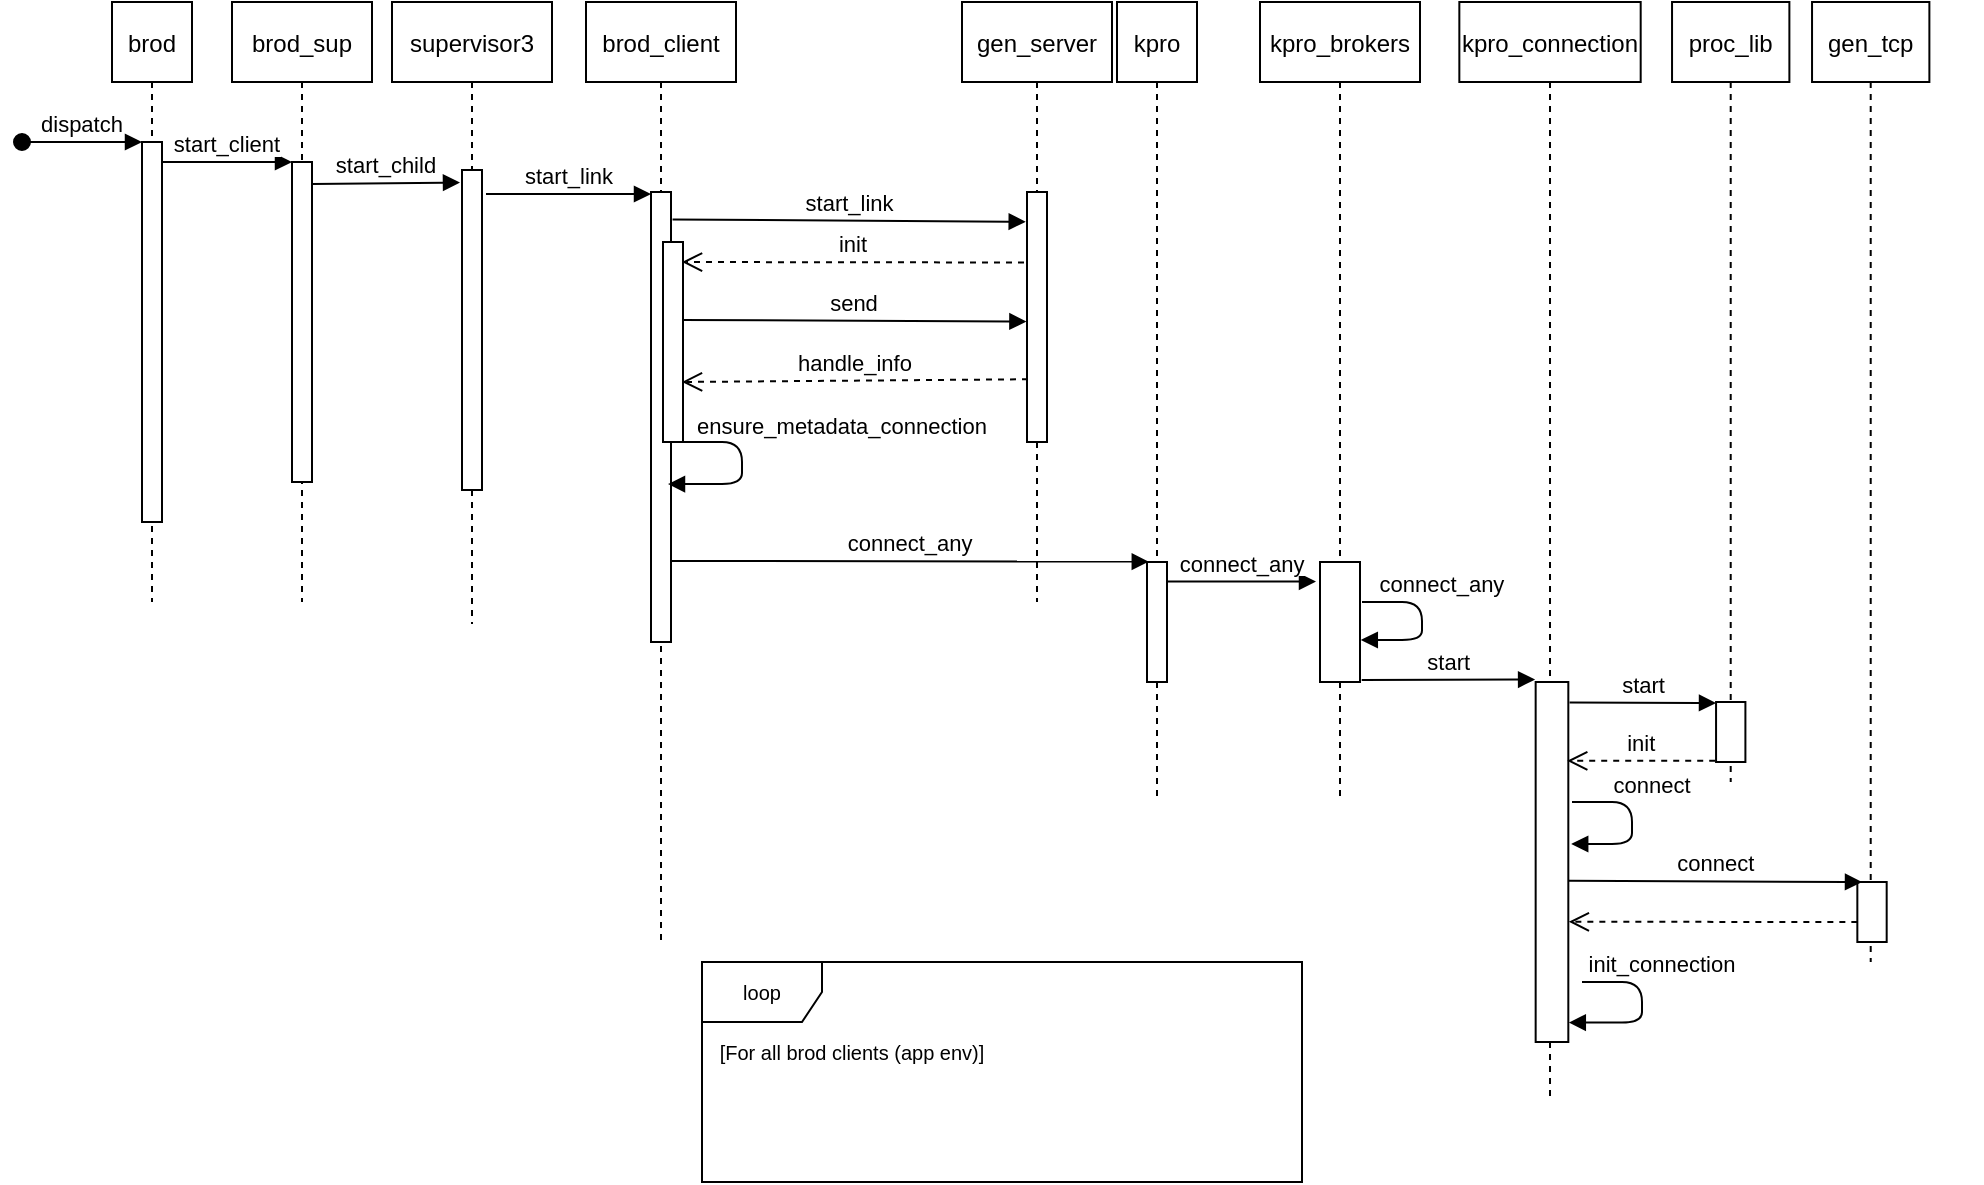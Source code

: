 <mxfile version="15.4.1" type="github">
  <diagram id="kgpKYQtTHZ0yAKxKKP6v" name="Page-1">
    <mxGraphModel dx="615" dy="289" grid="1" gridSize="10" guides="1" tooltips="1" connect="1" arrows="1" fold="1" page="1" pageScale="1" pageWidth="850" pageHeight="1100" math="0" shadow="0">
      <root>
        <mxCell id="0" />
        <mxCell id="1" parent="0" />
        <mxCell id="oCFvWuckjjxUo72c100m-10" value="loop" style="shape=umlFrame;whiteSpace=wrap;html=1;fontSize=10;" vertex="1" parent="1">
          <mxGeometry x="370" y="560" width="300" height="110" as="geometry" />
        </mxCell>
        <mxCell id="3nuBFxr9cyL0pnOWT2aG-8" value="start_client" style="verticalAlign=bottom;endArrow=block;entryX=0;entryY=0;shadow=0;strokeWidth=1;" parent="1" source="3nuBFxr9cyL0pnOWT2aG-2" target="3nuBFxr9cyL0pnOWT2aG-6" edge="1">
          <mxGeometry relative="1" as="geometry">
            <mxPoint x="200" y="160" as="sourcePoint" />
          </mxGeometry>
        </mxCell>
        <mxCell id="oCFvWuckjjxUo72c100m-1" value="supervisor3" style="shape=umlLifeline;perimeter=lifelinePerimeter;container=0;collapsible=0;recursiveResize=0;rounded=0;shadow=0;strokeWidth=1;" vertex="1" parent="1">
          <mxGeometry x="215" y="80" width="80" height="311" as="geometry" />
        </mxCell>
        <mxCell id="oCFvWuckjjxUo72c100m-2" value="" style="points=[];perimeter=orthogonalPerimeter;rounded=0;shadow=0;strokeWidth=1;" vertex="1" parent="1">
          <mxGeometry x="250" y="164" width="10" height="160" as="geometry" />
        </mxCell>
        <mxCell id="oCFvWuckjjxUo72c100m-11" value="[For all brod clients (app env)]" style="text;html=1;strokeColor=none;fillColor=none;align=center;verticalAlign=middle;whiteSpace=wrap;rounded=0;fontSize=10;" vertex="1" parent="1">
          <mxGeometry x="370" y="590" width="150" height="30" as="geometry" />
        </mxCell>
        <mxCell id="oCFvWuckjjxUo72c100m-14" value="start_link" style="verticalAlign=bottom;endArrow=block;shadow=0;strokeWidth=1;elbow=vertical;exitX=1.2;exitY=0.075;exitDx=0;exitDy=0;exitPerimeter=0;" edge="1" parent="1" source="oCFvWuckjjxUo72c100m-2" target="oCFvWuckjjxUo72c100m-13">
          <mxGeometry relative="1" as="geometry">
            <mxPoint x="590" y="160" as="sourcePoint" />
            <mxPoint x="760" y="160.0" as="targetPoint" />
          </mxGeometry>
        </mxCell>
        <mxCell id="oCFvWuckjjxUo72c100m-9" value="start_child" style="verticalAlign=bottom;endArrow=block;entryX=-0.1;entryY=0.039;shadow=0;strokeWidth=1;entryDx=0;entryDy=0;entryPerimeter=0;elbow=vertical;" edge="1" parent="1" target="oCFvWuckjjxUo72c100m-2">
          <mxGeometry x="235" y="80" as="geometry">
            <mxPoint x="175" y="171" as="sourcePoint" />
            <mxPoint x="460" y="170.0" as="targetPoint" />
          </mxGeometry>
        </mxCell>
        <mxCell id="oCFvWuckjjxUo72c100m-16" value="" style="group" vertex="1" connectable="0" parent="1">
          <mxGeometry x="135" y="80" width="70" height="300" as="geometry" />
        </mxCell>
        <mxCell id="3nuBFxr9cyL0pnOWT2aG-5" value="brod_sup" style="shape=umlLifeline;perimeter=lifelinePerimeter;container=0;collapsible=0;recursiveResize=0;rounded=0;shadow=0;strokeWidth=1;" parent="oCFvWuckjjxUo72c100m-16" vertex="1">
          <mxGeometry width="70" height="300" as="geometry" />
        </mxCell>
        <mxCell id="3nuBFxr9cyL0pnOWT2aG-6" value="" style="points=[];perimeter=orthogonalPerimeter;rounded=0;shadow=0;strokeWidth=1;" parent="oCFvWuckjjxUo72c100m-16" vertex="1">
          <mxGeometry x="30" y="80" width="10" height="160" as="geometry" />
        </mxCell>
        <mxCell id="3nuBFxr9cyL0pnOWT2aG-3" value="dispatch" style="verticalAlign=bottom;startArrow=oval;endArrow=block;startSize=8;shadow=0;strokeWidth=1;" parent="1" target="3nuBFxr9cyL0pnOWT2aG-2" edge="1">
          <mxGeometry x="45" y="80" as="geometry">
            <mxPoint x="30" y="150" as="sourcePoint" />
          </mxGeometry>
        </mxCell>
        <mxCell id="oCFvWuckjjxUo72c100m-18" value="" style="group" vertex="1" connectable="0" parent="1">
          <mxGeometry x="312" y="80" width="75" height="470" as="geometry" />
        </mxCell>
        <mxCell id="oCFvWuckjjxUo72c100m-12" value="brod_client" style="shape=umlLifeline;perimeter=lifelinePerimeter;container=0;collapsible=0;recursiveResize=0;rounded=0;shadow=0;strokeWidth=1;" vertex="1" parent="oCFvWuckjjxUo72c100m-18">
          <mxGeometry width="75" height="470" as="geometry" />
        </mxCell>
        <mxCell id="oCFvWuckjjxUo72c100m-13" value="" style="points=[];perimeter=orthogonalPerimeter;rounded=0;shadow=0;strokeWidth=1;" vertex="1" parent="oCFvWuckjjxUo72c100m-18">
          <mxGeometry x="32.5" y="95" width="10" height="225" as="geometry" />
        </mxCell>
        <mxCell id="oCFvWuckjjxUo72c100m-26" value="" style="points=[];perimeter=orthogonalPerimeter;rounded=0;shadow=0;strokeWidth=1;" vertex="1" parent="oCFvWuckjjxUo72c100m-18">
          <mxGeometry x="38.5" y="120" width="10" height="100" as="geometry" />
        </mxCell>
        <mxCell id="oCFvWuckjjxUo72c100m-19" value="" style="group" vertex="1" connectable="0" parent="1">
          <mxGeometry x="500" y="80" width="75" height="300" as="geometry" />
        </mxCell>
        <mxCell id="oCFvWuckjjxUo72c100m-20" value="gen_server" style="shape=umlLifeline;perimeter=lifelinePerimeter;container=0;collapsible=0;recursiveResize=0;rounded=0;shadow=0;strokeWidth=1;" vertex="1" parent="oCFvWuckjjxUo72c100m-19">
          <mxGeometry width="75" height="300" as="geometry" />
        </mxCell>
        <mxCell id="oCFvWuckjjxUo72c100m-21" value="" style="points=[];perimeter=orthogonalPerimeter;rounded=0;shadow=0;strokeWidth=1;" vertex="1" parent="oCFvWuckjjxUo72c100m-19">
          <mxGeometry x="32.5" y="95" width="10" height="125" as="geometry" />
        </mxCell>
        <mxCell id="oCFvWuckjjxUo72c100m-22" value="start_link" style="verticalAlign=bottom;endArrow=block;shadow=0;strokeWidth=1;elbow=vertical;exitX=1.079;exitY=0.061;exitDx=0;exitDy=0;exitPerimeter=0;entryX=-0.064;entryY=0.119;entryDx=0;entryDy=0;entryPerimeter=0;" edge="1" parent="1" source="oCFvWuckjjxUo72c100m-13" target="oCFvWuckjjxUo72c100m-21">
          <mxGeometry relative="1" as="geometry">
            <mxPoint x="410" y="186" as="sourcePoint" />
            <mxPoint x="520" y="189" as="targetPoint" />
          </mxGeometry>
        </mxCell>
        <mxCell id="oCFvWuckjjxUo72c100m-23" value="init" style="verticalAlign=bottom;endArrow=open;dashed=1;endSize=8;shadow=0;strokeWidth=1;exitX=-0.15;exitY=0.282;exitDx=0;exitDy=0;exitPerimeter=0;" edge="1" parent="1" source="oCFvWuckjjxUo72c100m-21">
          <mxGeometry relative="1" as="geometry">
            <mxPoint x="360" y="210" as="targetPoint" />
            <mxPoint x="430" y="210" as="sourcePoint" />
          </mxGeometry>
        </mxCell>
        <mxCell id="3nuBFxr9cyL0pnOWT2aG-1" value="brod" style="shape=umlLifeline;perimeter=lifelinePerimeter;container=0;collapsible=0;recursiveResize=0;rounded=0;shadow=0;strokeWidth=1;" parent="1" vertex="1">
          <mxGeometry x="75" y="80" width="40" height="300" as="geometry" />
        </mxCell>
        <mxCell id="3nuBFxr9cyL0pnOWT2aG-2" value="" style="points=[];perimeter=orthogonalPerimeter;rounded=0;shadow=0;strokeWidth=1;" parent="1" vertex="1">
          <mxGeometry x="90" y="150" width="10" height="190" as="geometry" />
        </mxCell>
        <mxCell id="oCFvWuckjjxUo72c100m-27" value="send" style="verticalAlign=bottom;endArrow=block;shadow=0;strokeWidth=1;elbow=vertical;entryX=-0.03;entryY=0.518;entryDx=0;entryDy=0;entryPerimeter=0;" edge="1" parent="1" target="oCFvWuckjjxUo72c100m-21">
          <mxGeometry relative="1" as="geometry">
            <mxPoint x="360" y="239" as="sourcePoint" />
            <mxPoint x="430" y="230" as="targetPoint" />
          </mxGeometry>
        </mxCell>
        <mxCell id="oCFvWuckjjxUo72c100m-28" value="handle_info" style="verticalAlign=bottom;endArrow=open;dashed=1;endSize=8;shadow=0;strokeWidth=1;exitX=0.05;exitY=0.749;exitDx=0;exitDy=0;exitPerimeter=0;" edge="1" parent="1" source="oCFvWuckjjxUo72c100m-21">
          <mxGeometry relative="1" as="geometry">
            <mxPoint x="360" y="270" as="targetPoint" />
            <mxPoint x="442.72" y="220.36" as="sourcePoint" />
          </mxGeometry>
        </mxCell>
        <mxCell id="oCFvWuckjjxUo72c100m-29" value="ensure_metadata_connection" style="verticalAlign=bottom;endArrow=block;shadow=0;strokeWidth=1;elbow=vertical;entryX=0.85;entryY=0.649;entryDx=0;entryDy=0;entryPerimeter=0;edgeStyle=entityRelationEdgeStyle;" edge="1" parent="1" target="oCFvWuckjjxUo72c100m-13">
          <mxGeometry x="-0.297" y="50" relative="1" as="geometry">
            <mxPoint x="360" y="300" as="sourcePoint" />
            <mxPoint x="442.44" y="249.48" as="targetPoint" />
            <mxPoint as="offset" />
          </mxGeometry>
        </mxCell>
        <mxCell id="oCFvWuckjjxUo72c100m-31" value="" style="group" vertex="1" connectable="0" parent="1">
          <mxGeometry x="560" y="80" width="75" height="400" as="geometry" />
        </mxCell>
        <mxCell id="oCFvWuckjjxUo72c100m-32" value="kpro" style="shape=umlLifeline;perimeter=lifelinePerimeter;container=0;collapsible=0;recursiveResize=0;rounded=0;shadow=0;strokeWidth=1;" vertex="1" parent="oCFvWuckjjxUo72c100m-31">
          <mxGeometry x="17.5" width="40" height="400" as="geometry" />
        </mxCell>
        <mxCell id="oCFvWuckjjxUo72c100m-33" value="" style="points=[];perimeter=orthogonalPerimeter;rounded=0;shadow=0;strokeWidth=1;" vertex="1" parent="oCFvWuckjjxUo72c100m-31">
          <mxGeometry x="32.5" y="280" width="10" height="60" as="geometry" />
        </mxCell>
        <mxCell id="oCFvWuckjjxUo72c100m-35" value="connect_any" style="verticalAlign=bottom;endArrow=block;shadow=0;strokeWidth=1;elbow=vertical;exitX=1.01;exitY=0.82;exitDx=0;exitDy=0;exitPerimeter=0;entryX=0.09;entryY=-0.003;entryDx=0;entryDy=0;entryPerimeter=0;" edge="1" parent="1" source="oCFvWuckjjxUo72c100m-13" target="oCFvWuckjjxUo72c100m-33">
          <mxGeometry relative="1" as="geometry">
            <mxPoint x="360" y="360" as="sourcePoint" />
            <mxPoint x="590" y="360" as="targetPoint" />
          </mxGeometry>
        </mxCell>
        <mxCell id="oCFvWuckjjxUo72c100m-36" value="" style="group" vertex="1" connectable="0" parent="1">
          <mxGeometry x="614" y="80" width="150" height="400" as="geometry" />
        </mxCell>
        <mxCell id="oCFvWuckjjxUo72c100m-37" value="kpro_brokers" style="shape=umlLifeline;perimeter=lifelinePerimeter;container=0;collapsible=0;recursiveResize=0;rounded=0;shadow=0;strokeWidth=1;" vertex="1" parent="oCFvWuckjjxUo72c100m-36">
          <mxGeometry x="35.0" width="80.0" height="400" as="geometry" />
        </mxCell>
        <mxCell id="oCFvWuckjjxUo72c100m-38" value="" style="points=[];perimeter=orthogonalPerimeter;rounded=0;shadow=0;strokeWidth=1;" vertex="1" parent="oCFvWuckjjxUo72c100m-36">
          <mxGeometry x="65.0" y="280" width="20.0" height="60" as="geometry" />
        </mxCell>
        <mxCell id="oCFvWuckjjxUo72c100m-39" value="connect_any" style="verticalAlign=bottom;endArrow=block;shadow=0;strokeWidth=1;elbow=vertical;entryX=-0.1;entryY=0.163;entryDx=0;entryDy=0;entryPerimeter=0;exitX=1.01;exitY=0.163;exitDx=0;exitDy=0;exitPerimeter=0;" edge="1" parent="1" source="oCFvWuckjjxUo72c100m-33" target="oCFvWuckjjxUo72c100m-38">
          <mxGeometry x="0.005" relative="1" as="geometry">
            <mxPoint x="610" y="370" as="sourcePoint" />
            <mxPoint x="603.4" y="369.82" as="targetPoint" />
            <mxPoint as="offset" />
          </mxGeometry>
        </mxCell>
        <mxCell id="oCFvWuckjjxUo72c100m-40" value="connect_any" style="verticalAlign=bottom;endArrow=block;shadow=0;strokeWidth=1;elbow=vertical;entryX=1.02;entryY=0.65;entryDx=0;entryDy=0;entryPerimeter=0;edgeStyle=entityRelationEdgeStyle;" edge="1" parent="1" target="oCFvWuckjjxUo72c100m-38">
          <mxGeometry x="-0.246" y="10" relative="1" as="geometry">
            <mxPoint x="700" y="380" as="sourcePoint" />
            <mxPoint x="363" y="331.025" as="targetPoint" />
            <mxPoint as="offset" />
          </mxGeometry>
        </mxCell>
        <mxCell id="oCFvWuckjjxUo72c100m-44" value="start" style="verticalAlign=bottom;endArrow=block;shadow=0;strokeWidth=1;elbow=vertical;exitX=1.043;exitY=0.983;exitDx=0;exitDy=0;exitPerimeter=0;entryX=-0.017;entryY=-0.007;entryDx=0;entryDy=0;entryPerimeter=0;" edge="1" parent="1" source="oCFvWuckjjxUo72c100m-38" target="oCFvWuckjjxUo72c100m-43">
          <mxGeometry x="0.005" relative="1" as="geometry">
            <mxPoint x="612.6" y="379.78" as="sourcePoint" />
            <mxPoint x="750" y="419" as="targetPoint" />
            <mxPoint as="offset" />
          </mxGeometry>
        </mxCell>
        <mxCell id="oCFvWuckjjxUo72c100m-41" value="" style="group" vertex="1" connectable="0" parent="1">
          <mxGeometry x="710" y="80" width="170" height="550" as="geometry" />
        </mxCell>
        <mxCell id="oCFvWuckjjxUo72c100m-42" value="kpro_connection" style="shape=umlLifeline;perimeter=lifelinePerimeter;container=0;collapsible=0;recursiveResize=0;rounded=0;shadow=0;strokeWidth=1;" vertex="1" parent="oCFvWuckjjxUo72c100m-41">
          <mxGeometry x="38.67" width="90.67" height="550" as="geometry" />
        </mxCell>
        <mxCell id="oCFvWuckjjxUo72c100m-43" value="" style="points=[];perimeter=orthogonalPerimeter;rounded=0;shadow=0;strokeWidth=1;" vertex="1" parent="oCFvWuckjjxUo72c100m-41">
          <mxGeometry x="76.83" y="340" width="16.33" height="180" as="geometry" />
        </mxCell>
        <mxCell id="oCFvWuckjjxUo72c100m-52" value="connect" style="verticalAlign=bottom;endArrow=block;shadow=0;strokeWidth=1;elbow=vertical;edgeStyle=entityRelationEdgeStyle;entryX=1.088;entryY=0.45;entryDx=0;entryDy=0;entryPerimeter=0;" edge="1" parent="oCFvWuckjjxUo72c100m-41" target="oCFvWuckjjxUo72c100m-43">
          <mxGeometry x="-0.246" y="10" relative="1" as="geometry">
            <mxPoint x="95" y="400" as="sourcePoint" />
            <mxPoint x="100" y="440" as="targetPoint" />
            <mxPoint as="offset" />
          </mxGeometry>
        </mxCell>
        <mxCell id="oCFvWuckjjxUo72c100m-58" value="init_connection" style="verticalAlign=bottom;endArrow=block;shadow=0;strokeWidth=1;elbow=vertical;edgeStyle=entityRelationEdgeStyle;entryX=1.015;entryY=0.946;entryDx=0;entryDy=0;entryPerimeter=0;" edge="1" parent="oCFvWuckjjxUo72c100m-41" target="oCFvWuckjjxUo72c100m-43">
          <mxGeometry x="-0.306" y="10" relative="1" as="geometry">
            <mxPoint x="100" y="490" as="sourcePoint" />
            <mxPoint x="190" y="490" as="targetPoint" />
            <mxPoint as="offset" />
          </mxGeometry>
        </mxCell>
        <mxCell id="oCFvWuckjjxUo72c100m-45" value="" style="group" vertex="1" connectable="0" parent="1">
          <mxGeometry x="830" y="80" width="110" height="460" as="geometry" />
        </mxCell>
        <mxCell id="oCFvWuckjjxUo72c100m-46" value="proc_lib" style="shape=umlLifeline;perimeter=lifelinePerimeter;container=0;collapsible=0;recursiveResize=0;rounded=0;shadow=0;strokeWidth=1;" vertex="1" parent="oCFvWuckjjxUo72c100m-45">
          <mxGeometry x="25.02" width="58.67" height="390" as="geometry" />
        </mxCell>
        <mxCell id="oCFvWuckjjxUo72c100m-47" value="" style="points=[];perimeter=orthogonalPerimeter;rounded=0;shadow=0;strokeWidth=1;" vertex="1" parent="oCFvWuckjjxUo72c100m-45">
          <mxGeometry x="47.03" y="350" width="14.67" height="30" as="geometry" />
        </mxCell>
        <mxCell id="oCFvWuckjjxUo72c100m-48" value="start" style="verticalAlign=bottom;endArrow=block;shadow=0;strokeWidth=1;elbow=vertical;entryX=-0.002;entryY=0.017;entryDx=0;entryDy=0;entryPerimeter=0;exitX=1.039;exitY=0.057;exitDx=0;exitDy=0;exitPerimeter=0;" edge="1" parent="1" source="oCFvWuckjjxUo72c100m-43" target="oCFvWuckjjxUo72c100m-47">
          <mxGeometry x="0.005" relative="1" as="geometry">
            <mxPoint x="810" y="431" as="sourcePoint" />
            <mxPoint x="880" y="470" as="targetPoint" />
            <mxPoint as="offset" />
          </mxGeometry>
        </mxCell>
        <mxCell id="oCFvWuckjjxUo72c100m-51" value="init" style="verticalAlign=bottom;endArrow=open;dashed=1;endSize=8;shadow=0;strokeWidth=1;exitX=-0.029;exitY=0.98;exitDx=0;exitDy=0;exitPerimeter=0;entryX=0.966;entryY=0.219;entryDx=0;entryDy=0;entryPerimeter=0;" edge="1" parent="1" source="oCFvWuckjjxUo72c100m-47" target="oCFvWuckjjxUo72c100m-43">
          <mxGeometry relative="1" as="geometry">
            <mxPoint x="810" y="459" as="targetPoint" />
            <mxPoint x="533" y="278.625" as="sourcePoint" />
          </mxGeometry>
        </mxCell>
        <mxCell id="oCFvWuckjjxUo72c100m-53" value="" style="group" vertex="1" connectable="0" parent="1">
          <mxGeometry x="900" y="80" width="110" height="480" as="geometry" />
        </mxCell>
        <mxCell id="oCFvWuckjjxUo72c100m-54" value="gen_tcp" style="shape=umlLifeline;perimeter=lifelinePerimeter;container=0;collapsible=0;recursiveResize=0;rounded=0;shadow=0;strokeWidth=1;" vertex="1" parent="oCFvWuckjjxUo72c100m-53">
          <mxGeometry x="25.02" width="58.67" height="480" as="geometry" />
        </mxCell>
        <mxCell id="oCFvWuckjjxUo72c100m-55" value="" style="points=[];perimeter=orthogonalPerimeter;rounded=0;shadow=0;strokeWidth=1;" vertex="1" parent="oCFvWuckjjxUo72c100m-53">
          <mxGeometry x="47.67" y="440" width="14.67" height="30" as="geometry" />
        </mxCell>
        <mxCell id="oCFvWuckjjxUo72c100m-57" value="" style="verticalAlign=bottom;endArrow=open;dashed=1;endSize=8;shadow=0;strokeWidth=1;exitX=-0.029;exitY=0.98;exitDx=0;exitDy=0;exitPerimeter=0;entryX=1.015;entryY=0.666;entryDx=0;entryDy=0;entryPerimeter=0;" edge="1" parent="oCFvWuckjjxUo72c100m-53" target="oCFvWuckjjxUo72c100m-43">
          <mxGeometry x="0.018" y="-10" relative="1" as="geometry">
            <mxPoint x="-26.325" y="460.02" as="targetPoint" />
            <mxPoint x="47.675" y="460" as="sourcePoint" />
            <mxPoint as="offset" />
          </mxGeometry>
        </mxCell>
        <mxCell id="oCFvWuckjjxUo72c100m-56" value="connect" style="verticalAlign=bottom;endArrow=block;shadow=0;strokeWidth=1;elbow=vertical;exitX=1.015;exitY=0.552;exitDx=0;exitDy=0;exitPerimeter=0;" edge="1" parent="1" source="oCFvWuckjjxUo72c100m-43">
          <mxGeometry x="0.005" relative="1" as="geometry">
            <mxPoint x="820" y="520" as="sourcePoint" />
            <mxPoint x="950" y="520" as="targetPoint" />
            <mxPoint as="offset" />
          </mxGeometry>
        </mxCell>
      </root>
    </mxGraphModel>
  </diagram>
</mxfile>
